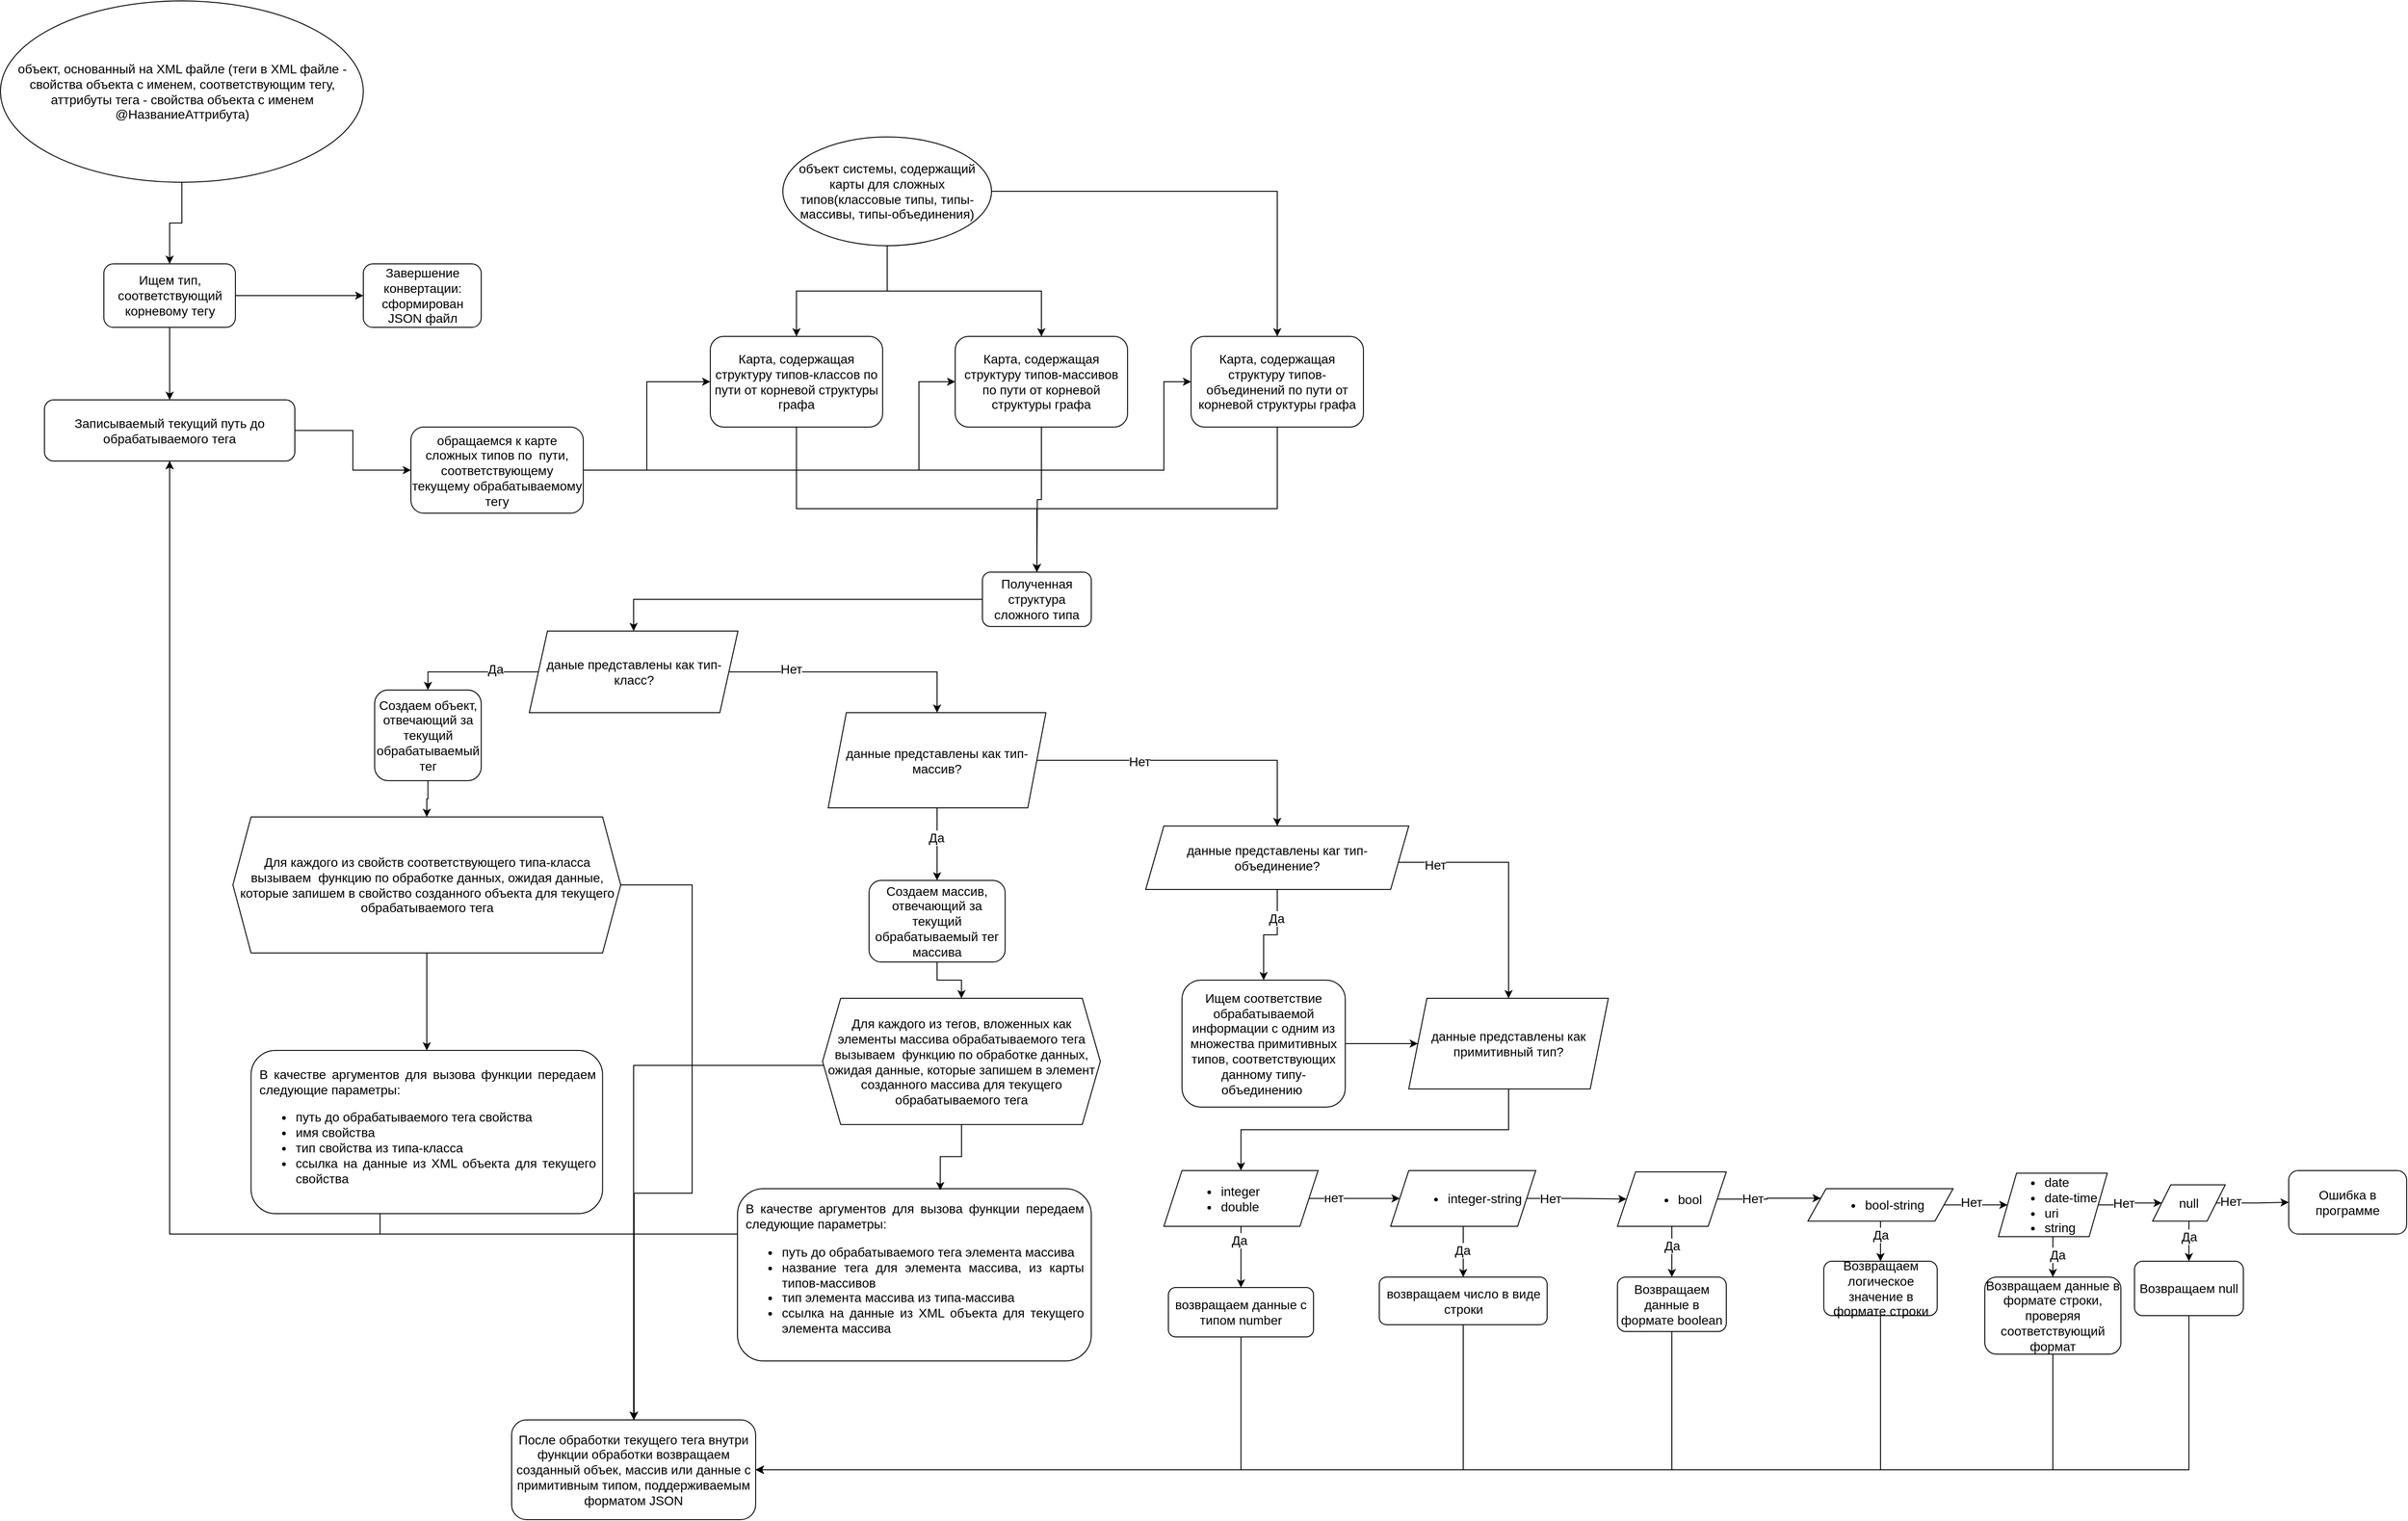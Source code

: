 <mxfile version="24.4.2" type="github">
  <diagram name="Page-1" id="0oq_T9dsVdNxnvwL1sm3">
    <mxGraphModel dx="2035" dy="2212" grid="1" gridSize="10" guides="1" tooltips="1" connect="1" arrows="1" fold="1" page="1" pageScale="1" pageWidth="827" pageHeight="1169" math="0" shadow="0">
      <root>
        <mxCell id="0" />
        <mxCell id="1" parent="0" />
        <mxCell id="sxGlXZZI_0Y1Iw-1zO-O-1" style="edgeStyle=orthogonalEdgeStyle;rounded=0;orthogonalLoop=1;jettySize=auto;html=1;entryX=0.5;entryY=0;entryDx=0;entryDy=0;fontSize=14;" edge="1" parent="1" source="sxGlXZZI_0Y1Iw-1zO-O-2" target="sxGlXZZI_0Y1Iw-1zO-O-9">
          <mxGeometry relative="1" as="geometry">
            <mxPoint x="1110" y="170" as="targetPoint" />
          </mxGeometry>
        </mxCell>
        <mxCell id="sxGlXZZI_0Y1Iw-1zO-O-2" value="объект, основанный на XML файле (теги в XML файле - свойства объекта с именем, соответствующим тегу, аттрибуты тега - свойства объекта с именем @НазваниеАттрибута)" style="ellipse;whiteSpace=wrap;html=1;fontSize=14;" vertex="1" parent="1">
          <mxGeometry x="87.5" y="-250" width="400" height="200" as="geometry" />
        </mxCell>
        <mxCell id="sxGlXZZI_0Y1Iw-1zO-O-3" style="edgeStyle=orthogonalEdgeStyle;rounded=0;orthogonalLoop=1;jettySize=auto;html=1;fontSize=14;" edge="1" parent="1" source="sxGlXZZI_0Y1Iw-1zO-O-6" target="sxGlXZZI_0Y1Iw-1zO-O-13">
          <mxGeometry relative="1" as="geometry" />
        </mxCell>
        <mxCell id="sxGlXZZI_0Y1Iw-1zO-O-4" style="edgeStyle=orthogonalEdgeStyle;rounded=0;orthogonalLoop=1;jettySize=auto;html=1;entryX=0.5;entryY=0;entryDx=0;entryDy=0;fontSize=14;" edge="1" parent="1" source="sxGlXZZI_0Y1Iw-1zO-O-6" target="sxGlXZZI_0Y1Iw-1zO-O-15">
          <mxGeometry relative="1" as="geometry" />
        </mxCell>
        <mxCell id="sxGlXZZI_0Y1Iw-1zO-O-5" style="edgeStyle=orthogonalEdgeStyle;rounded=0;orthogonalLoop=1;jettySize=auto;html=1;fontSize=14;" edge="1" parent="1" source="sxGlXZZI_0Y1Iw-1zO-O-6" target="sxGlXZZI_0Y1Iw-1zO-O-11">
          <mxGeometry relative="1" as="geometry" />
        </mxCell>
        <mxCell id="sxGlXZZI_0Y1Iw-1zO-O-6" value="объект системы, содержащий карты для сложных типов(классовые типы, типы-массивы, типы-объединения)" style="ellipse;whiteSpace=wrap;html=1;fontSize=14;" vertex="1" parent="1">
          <mxGeometry x="950" y="-100" width="230" height="120" as="geometry" />
        </mxCell>
        <mxCell id="sxGlXZZI_0Y1Iw-1zO-O-7" style="edgeStyle=orthogonalEdgeStyle;rounded=0;orthogonalLoop=1;jettySize=auto;html=1;entryX=0.5;entryY=0;entryDx=0;entryDy=0;fontSize=14;" edge="1" parent="1" source="sxGlXZZI_0Y1Iw-1zO-O-9" target="sxGlXZZI_0Y1Iw-1zO-O-38">
          <mxGeometry relative="1" as="geometry" />
        </mxCell>
        <mxCell id="sxGlXZZI_0Y1Iw-1zO-O-8" style="edgeStyle=orthogonalEdgeStyle;rounded=0;orthogonalLoop=1;jettySize=auto;html=1;entryX=0;entryY=0.5;entryDx=0;entryDy=0;fontSize=14;" edge="1" parent="1" source="sxGlXZZI_0Y1Iw-1zO-O-9" target="sxGlXZZI_0Y1Iw-1zO-O-62">
          <mxGeometry relative="1" as="geometry">
            <mxPoint x="490" y="80" as="targetPoint" />
          </mxGeometry>
        </mxCell>
        <mxCell id="sxGlXZZI_0Y1Iw-1zO-O-9" value="Ищем тип, соответствующий корневому тегу" style="rounded=1;whiteSpace=wrap;html=1;fontSize=14;" vertex="1" parent="1">
          <mxGeometry x="201.5" y="40" width="145" height="70" as="geometry" />
        </mxCell>
        <mxCell id="sxGlXZZI_0Y1Iw-1zO-O-10" style="edgeStyle=orthogonalEdgeStyle;rounded=0;orthogonalLoop=1;jettySize=auto;html=1;entryX=0.5;entryY=0;entryDx=0;entryDy=0;fontSize=14;" edge="1" parent="1" source="sxGlXZZI_0Y1Iw-1zO-O-11" target="sxGlXZZI_0Y1Iw-1zO-O-36">
          <mxGeometry relative="1" as="geometry">
            <mxPoint x="990" y="370" as="targetPoint" />
            <Array as="points">
              <mxPoint x="965" y="310" />
              <mxPoint x="1230" y="310" />
            </Array>
          </mxGeometry>
        </mxCell>
        <mxCell id="sxGlXZZI_0Y1Iw-1zO-O-11" value="Карта, содержащая структуру типов-классов по пути от корневой структуры графа" style="rounded=1;whiteSpace=wrap;html=1;fontSize=14;" vertex="1" parent="1">
          <mxGeometry x="870" y="120" width="190" height="100" as="geometry" />
        </mxCell>
        <mxCell id="sxGlXZZI_0Y1Iw-1zO-O-12" style="edgeStyle=orthogonalEdgeStyle;rounded=0;orthogonalLoop=1;jettySize=auto;html=1;fontSize=14;" edge="1" parent="1" source="sxGlXZZI_0Y1Iw-1zO-O-13">
          <mxGeometry relative="1" as="geometry">
            <mxPoint x="1230" y="380" as="targetPoint" />
          </mxGeometry>
        </mxCell>
        <mxCell id="sxGlXZZI_0Y1Iw-1zO-O-13" value="Карта, содержащая структуру типов-массивов по пути от корневой структуры графа" style="rounded=1;whiteSpace=wrap;html=1;fontSize=14;" vertex="1" parent="1">
          <mxGeometry x="1140" y="120" width="190" height="100" as="geometry" />
        </mxCell>
        <mxCell id="sxGlXZZI_0Y1Iw-1zO-O-14" style="edgeStyle=orthogonalEdgeStyle;rounded=0;orthogonalLoop=1;jettySize=auto;html=1;entryX=0.5;entryY=0;entryDx=0;entryDy=0;fontSize=14;" edge="1" parent="1" source="sxGlXZZI_0Y1Iw-1zO-O-15" target="sxGlXZZI_0Y1Iw-1zO-O-36">
          <mxGeometry relative="1" as="geometry">
            <Array as="points">
              <mxPoint x="1495" y="310" />
              <mxPoint x="1230" y="310" />
            </Array>
          </mxGeometry>
        </mxCell>
        <mxCell id="sxGlXZZI_0Y1Iw-1zO-O-15" value="Карта, содержащая структуру типов-объединений по пути от корневой структуры графа" style="rounded=1;whiteSpace=wrap;html=1;fontSize=14;" vertex="1" parent="1">
          <mxGeometry x="1400" y="120" width="190" height="100" as="geometry" />
        </mxCell>
        <mxCell id="sxGlXZZI_0Y1Iw-1zO-O-16" style="edgeStyle=orthogonalEdgeStyle;rounded=0;orthogonalLoop=1;jettySize=auto;html=1;entryX=0.5;entryY=0;entryDx=0;entryDy=0;fontSize=14;" edge="1" parent="1" source="sxGlXZZI_0Y1Iw-1zO-O-65" target="sxGlXZZI_0Y1Iw-1zO-O-40">
          <mxGeometry relative="1" as="geometry">
            <mxPoint x="420" y="640" as="targetPoint" />
          </mxGeometry>
        </mxCell>
        <mxCell id="sxGlXZZI_0Y1Iw-1zO-O-18" style="edgeStyle=orthogonalEdgeStyle;rounded=0;orthogonalLoop=1;jettySize=auto;html=1;entryX=0.5;entryY=0;entryDx=0;entryDy=0;fontSize=14;" edge="1" parent="1" source="sxGlXZZI_0Y1Iw-1zO-O-20" target="sxGlXZZI_0Y1Iw-1zO-O-25">
          <mxGeometry relative="1" as="geometry" />
        </mxCell>
        <mxCell id="sxGlXZZI_0Y1Iw-1zO-O-19" value="Нет" style="edgeLabel;html=1;align=center;verticalAlign=middle;resizable=0;points=[];fontSize=14;" vertex="1" connectable="0" parent="sxGlXZZI_0Y1Iw-1zO-O-18">
          <mxGeometry x="-0.503" y="3" relative="1" as="geometry">
            <mxPoint as="offset" />
          </mxGeometry>
        </mxCell>
        <mxCell id="sxGlXZZI_0Y1Iw-1zO-O-20" value="даные представлены как тип-класс?" style="shape=parallelogram;perimeter=parallelogramPerimeter;whiteSpace=wrap;html=1;fixedSize=1;fontSize=14;" vertex="1" parent="1">
          <mxGeometry x="670.5" y="445" width="230" height="90" as="geometry" />
        </mxCell>
        <mxCell id="sxGlXZZI_0Y1Iw-1zO-O-21" style="edgeStyle=orthogonalEdgeStyle;rounded=0;orthogonalLoop=1;jettySize=auto;html=1;entryX=0.5;entryY=0;entryDx=0;entryDy=0;fontSize=14;" edge="1" parent="1" source="sxGlXZZI_0Y1Iw-1zO-O-25" target="sxGlXZZI_0Y1Iw-1zO-O-34">
          <mxGeometry relative="1" as="geometry" />
        </mxCell>
        <mxCell id="sxGlXZZI_0Y1Iw-1zO-O-22" value="Нет" style="edgeLabel;html=1;align=center;verticalAlign=middle;resizable=0;points=[];fontSize=14;" vertex="1" connectable="0" parent="sxGlXZZI_0Y1Iw-1zO-O-21">
          <mxGeometry x="-0.333" y="-1" relative="1" as="geometry">
            <mxPoint as="offset" />
          </mxGeometry>
        </mxCell>
        <mxCell id="sxGlXZZI_0Y1Iw-1zO-O-23" style="edgeStyle=orthogonalEdgeStyle;rounded=0;orthogonalLoop=1;jettySize=auto;html=1;entryX=0.5;entryY=0;entryDx=0;entryDy=0;fontSize=14;" edge="1" parent="1" source="sxGlXZZI_0Y1Iw-1zO-O-66" target="sxGlXZZI_0Y1Iw-1zO-O-43">
          <mxGeometry relative="1" as="geometry" />
        </mxCell>
        <mxCell id="sxGlXZZI_0Y1Iw-1zO-O-25" value="данные представлены как тип-массив?" style="shape=parallelogram;perimeter=parallelogramPerimeter;whiteSpace=wrap;html=1;fixedSize=1;fontSize=14;" vertex="1" parent="1">
          <mxGeometry x="1000" y="535" width="240" height="105" as="geometry" />
        </mxCell>
        <mxCell id="sxGlXZZI_0Y1Iw-1zO-O-26" style="edgeStyle=orthogonalEdgeStyle;rounded=0;orthogonalLoop=1;jettySize=auto;html=1;entryX=0;entryY=0.5;entryDx=0;entryDy=0;fontSize=14;" edge="1" parent="1" source="sxGlXZZI_0Y1Iw-1zO-O-29" target="sxGlXZZI_0Y1Iw-1zO-O-11">
          <mxGeometry relative="1" as="geometry">
            <Array as="points">
              <mxPoint x="800" y="268" />
              <mxPoint x="800" y="170" />
            </Array>
          </mxGeometry>
        </mxCell>
        <mxCell id="sxGlXZZI_0Y1Iw-1zO-O-27" style="edgeStyle=orthogonalEdgeStyle;rounded=0;orthogonalLoop=1;jettySize=auto;html=1;exitX=1;exitY=0.5;exitDx=0;exitDy=0;entryX=0;entryY=0.5;entryDx=0;entryDy=0;fontSize=14;" edge="1" parent="1" source="sxGlXZZI_0Y1Iw-1zO-O-29" target="sxGlXZZI_0Y1Iw-1zO-O-13">
          <mxGeometry relative="1" as="geometry">
            <Array as="points">
              <mxPoint x="1100" y="268" />
              <mxPoint x="1100" y="170" />
            </Array>
          </mxGeometry>
        </mxCell>
        <mxCell id="sxGlXZZI_0Y1Iw-1zO-O-28" style="edgeStyle=orthogonalEdgeStyle;rounded=0;orthogonalLoop=1;jettySize=auto;html=1;entryX=0;entryY=0.5;entryDx=0;entryDy=0;fontSize=14;" edge="1" parent="1" source="sxGlXZZI_0Y1Iw-1zO-O-29" target="sxGlXZZI_0Y1Iw-1zO-O-15">
          <mxGeometry relative="1" as="geometry">
            <Array as="points">
              <mxPoint x="1370" y="268" />
              <mxPoint x="1370" y="170" />
            </Array>
          </mxGeometry>
        </mxCell>
        <mxCell id="sxGlXZZI_0Y1Iw-1zO-O-29" value="обращаемся к карте сложных типов по&amp;nbsp; пути, соответствующему текущeму обрабатываемому тегу" style="rounded=1;whiteSpace=wrap;html=1;fontSize=14;" vertex="1" parent="1">
          <mxGeometry x="540" y="220" width="190" height="95" as="geometry" />
        </mxCell>
        <mxCell id="sxGlXZZI_0Y1Iw-1zO-O-30" style="edgeStyle=orthogonalEdgeStyle;rounded=0;orthogonalLoop=1;jettySize=auto;html=1;fontSize=14;" edge="1" parent="1" source="sxGlXZZI_0Y1Iw-1zO-O-34" target="sxGlXZZI_0Y1Iw-1zO-O-48">
          <mxGeometry relative="1" as="geometry" />
        </mxCell>
        <mxCell id="sxGlXZZI_0Y1Iw-1zO-O-31" value="Да" style="edgeLabel;html=1;align=center;verticalAlign=middle;resizable=0;points=[];fontSize=14;" vertex="1" connectable="0" parent="sxGlXZZI_0Y1Iw-1zO-O-30">
          <mxGeometry x="-0.445" y="-1" relative="1" as="geometry">
            <mxPoint as="offset" />
          </mxGeometry>
        </mxCell>
        <mxCell id="sxGlXZZI_0Y1Iw-1zO-O-32" style="edgeStyle=orthogonalEdgeStyle;rounded=0;orthogonalLoop=1;jettySize=auto;html=1;entryX=0.5;entryY=0;entryDx=0;entryDy=0;fontSize=14;" edge="1" parent="1" source="sxGlXZZI_0Y1Iw-1zO-O-34" target="sxGlXZZI_0Y1Iw-1zO-O-52">
          <mxGeometry relative="1" as="geometry">
            <mxPoint x="1750" y="710" as="targetPoint" />
            <Array as="points">
              <mxPoint x="1750" y="700" />
            </Array>
          </mxGeometry>
        </mxCell>
        <mxCell id="sxGlXZZI_0Y1Iw-1zO-O-33" value="Нет" style="edgeLabel;html=1;align=center;verticalAlign=middle;resizable=0;points=[];fontSize=14;" vertex="1" connectable="0" parent="sxGlXZZI_0Y1Iw-1zO-O-32">
          <mxGeometry x="-0.703" y="-3" relative="1" as="geometry">
            <mxPoint as="offset" />
          </mxGeometry>
        </mxCell>
        <mxCell id="sxGlXZZI_0Y1Iw-1zO-O-34" value="данные представлены каr тип-объединение?" style="shape=parallelogram;perimeter=parallelogramPerimeter;whiteSpace=wrap;html=1;fixedSize=1;fontSize=14;" vertex="1" parent="1">
          <mxGeometry x="1350" y="660" width="290" height="70" as="geometry" />
        </mxCell>
        <mxCell id="sxGlXZZI_0Y1Iw-1zO-O-35" style="edgeStyle=orthogonalEdgeStyle;rounded=0;orthogonalLoop=1;jettySize=auto;html=1;fontSize=14;" edge="1" parent="1" source="sxGlXZZI_0Y1Iw-1zO-O-36" target="sxGlXZZI_0Y1Iw-1zO-O-20">
          <mxGeometry relative="1" as="geometry" />
        </mxCell>
        <mxCell id="sxGlXZZI_0Y1Iw-1zO-O-36" value="Полученная структура сложного типа" style="rounded=1;whiteSpace=wrap;html=1;fontSize=14;" vertex="1" parent="1">
          <mxGeometry x="1170" y="380" width="120" height="60" as="geometry" />
        </mxCell>
        <mxCell id="sxGlXZZI_0Y1Iw-1zO-O-37" style="edgeStyle=orthogonalEdgeStyle;rounded=0;orthogonalLoop=1;jettySize=auto;html=1;entryX=0;entryY=0.5;entryDx=0;entryDy=0;fontSize=14;" edge="1" parent="1" source="sxGlXZZI_0Y1Iw-1zO-O-38" target="sxGlXZZI_0Y1Iw-1zO-O-29">
          <mxGeometry relative="1" as="geometry" />
        </mxCell>
        <mxCell id="sxGlXZZI_0Y1Iw-1zO-O-38" value="Записываемый текущий путь до обрабатываемого тега" style="rounded=1;whiteSpace=wrap;html=1;fontSize=14;" vertex="1" parent="1">
          <mxGeometry x="136" y="190" width="276" height="67.5" as="geometry" />
        </mxCell>
        <mxCell id="sxGlXZZI_0Y1Iw-1zO-O-39" style="edgeStyle=orthogonalEdgeStyle;rounded=0;orthogonalLoop=1;jettySize=auto;html=1;fontSize=14;" edge="1" parent="1" source="sxGlXZZI_0Y1Iw-1zO-O-40" target="sxGlXZZI_0Y1Iw-1zO-O-42">
          <mxGeometry relative="1" as="geometry">
            <mxPoint x="447.5" y="880" as="targetPoint" />
          </mxGeometry>
        </mxCell>
        <mxCell id="sxGlXZZI_0Y1Iw-1zO-O-69" style="edgeStyle=orthogonalEdgeStyle;rounded=0;orthogonalLoop=1;jettySize=auto;html=1;fontSize=14;" edge="1" parent="1" source="sxGlXZZI_0Y1Iw-1zO-O-40" target="sxGlXZZI_0Y1Iw-1zO-O-70">
          <mxGeometry relative="1" as="geometry">
            <mxPoint x="850" y="725" as="targetPoint" />
            <Array as="points">
              <mxPoint x="850" y="725" />
              <mxPoint x="850" y="1065" />
              <mxPoint x="786" y="1065" />
            </Array>
          </mxGeometry>
        </mxCell>
        <mxCell id="sxGlXZZI_0Y1Iw-1zO-O-40" value="Для каждого из свойств соответствующего типа-класса вызываем&amp;nbsp; функцию по обработке данных, ожидая данные, которые запишем в свойство созданного объекта для текущего обрабатываемого тега" style="shape=hexagon;perimeter=hexagonPerimeter2;whiteSpace=wrap;html=1;fixedSize=1;fontSize=14;" vertex="1" parent="1">
          <mxGeometry x="343.75" y="650" width="427.5" height="150" as="geometry" />
        </mxCell>
        <mxCell id="sxGlXZZI_0Y1Iw-1zO-O-41" style="edgeStyle=orthogonalEdgeStyle;rounded=0;orthogonalLoop=1;jettySize=auto;html=1;entryX=0.5;entryY=1;entryDx=0;entryDy=0;fontSize=14;" edge="1" parent="1" source="sxGlXZZI_0Y1Iw-1zO-O-42" target="sxGlXZZI_0Y1Iw-1zO-O-38">
          <mxGeometry relative="1" as="geometry">
            <Array as="points">
              <mxPoint x="506" y="1110" />
              <mxPoint x="274" y="1110" />
            </Array>
          </mxGeometry>
        </mxCell>
        <mxCell id="sxGlXZZI_0Y1Iw-1zO-O-42" value="&lt;div style=&quot;text-align: justify; font-size: 14px;&quot;&gt;&lt;span style=&quot;background-color: initial; font-size: 14px;&quot;&gt;В качестве аргументов для вызова функции передаем следующие параметры:&lt;/span&gt;&lt;/div&gt;&lt;div style=&quot;font-size: 14px;&quot;&gt;&lt;ul style=&quot;font-size: 14px;&quot;&gt;&lt;li style=&quot;text-align: justify; font-size: 14px;&quot;&gt;путь до обрабатываемого тега свойства&lt;/li&gt;&lt;li style=&quot;text-align: justify; font-size: 14px;&quot;&gt;&lt;span style=&quot;background-color: initial; font-size: 14px;&quot;&gt;имя свойства&lt;/span&gt;&lt;br style=&quot;font-size: 14px;&quot;&gt;&lt;/li&gt;&lt;li style=&quot;text-align: justify; font-size: 14px;&quot;&gt;тип свойства из типа-класса&lt;/li&gt;&lt;li style=&quot;text-align: justify; font-size: 14px;&quot;&gt;ссылка на данные из XML объекта для текущего свойства&lt;/li&gt;&lt;/ul&gt;&lt;/div&gt;" style="rounded=1;whiteSpace=wrap;html=1;spacingLeft=8;spacingRight=7;fontSize=14;" vertex="1" parent="1">
          <mxGeometry x="363.75" y="907.5" width="387.5" height="180" as="geometry" />
        </mxCell>
        <mxCell id="sxGlXZZI_0Y1Iw-1zO-O-71" style="edgeStyle=orthogonalEdgeStyle;rounded=0;orthogonalLoop=1;jettySize=auto;html=1;entryX=0.5;entryY=0;entryDx=0;entryDy=0;fontSize=14;" edge="1" parent="1" source="sxGlXZZI_0Y1Iw-1zO-O-43" target="sxGlXZZI_0Y1Iw-1zO-O-70">
          <mxGeometry relative="1" as="geometry">
            <Array as="points">
              <mxPoint x="786" y="924" />
            </Array>
          </mxGeometry>
        </mxCell>
        <mxCell id="sxGlXZZI_0Y1Iw-1zO-O-43" value="Для каждого из тегов, вложенных как элементы массива обрабатываемого тега вызываем&amp;nbsp; функцию по обработке данных, ожидая данные, которые запишем в элемент созданного массива для текущего обрабатываемого тега" style="shape=hexagon;perimeter=hexagonPerimeter2;whiteSpace=wrap;html=1;fixedSize=1;fontSize=14;" vertex="1" parent="1">
          <mxGeometry x="993.75" y="850" width="306.25" height="139.25" as="geometry" />
        </mxCell>
        <mxCell id="sxGlXZZI_0Y1Iw-1zO-O-44" style="edgeStyle=orthogonalEdgeStyle;rounded=0;orthogonalLoop=1;jettySize=auto;html=1;entryX=0.5;entryY=1;entryDx=0;entryDy=0;fontSize=14;" edge="1" parent="1" source="sxGlXZZI_0Y1Iw-1zO-O-45" target="sxGlXZZI_0Y1Iw-1zO-O-38">
          <mxGeometry relative="1" as="geometry">
            <Array as="points">
              <mxPoint x="1084" y="1110" />
              <mxPoint x="274" y="1110" />
            </Array>
          </mxGeometry>
        </mxCell>
        <mxCell id="sxGlXZZI_0Y1Iw-1zO-O-45" value="&lt;div style=&quot;text-align: justify; font-size: 14px;&quot;&gt;&lt;span style=&quot;background-color: initial; font-size: 14px;&quot;&gt;В качестве аргументов для вызова функции передаем следующие параметры:&lt;/span&gt;&lt;/div&gt;&lt;div style=&quot;font-size: 14px;&quot;&gt;&lt;ul style=&quot;font-size: 14px;&quot;&gt;&lt;li style=&quot;text-align: justify; font-size: 14px;&quot;&gt;путь до обрабатываемого тега элемента массива&lt;/li&gt;&lt;li style=&quot;text-align: justify; font-size: 14px;&quot;&gt;название тега для элемента массива, из карты типов-массивов&lt;/li&gt;&lt;li style=&quot;text-align: justify; font-size: 14px;&quot;&gt;тип элемента массива из типа-массива&lt;/li&gt;&lt;li style=&quot;text-align: justify; font-size: 14px;&quot;&gt;ссылка на данные из XML объекта для текущего элемента массива&lt;/li&gt;&lt;/ul&gt;&lt;/div&gt;" style="rounded=1;whiteSpace=wrap;html=1;spacingLeft=8;spacingRight=7;fontSize=14;" vertex="1" parent="1">
          <mxGeometry x="900" y="1060" width="390" height="190" as="geometry" />
        </mxCell>
        <mxCell id="sxGlXZZI_0Y1Iw-1zO-O-46" style="edgeStyle=orthogonalEdgeStyle;rounded=0;orthogonalLoop=1;jettySize=auto;html=1;entryX=0.573;entryY=0.009;entryDx=0;entryDy=0;entryPerimeter=0;fontSize=14;" edge="1" parent="1" source="sxGlXZZI_0Y1Iw-1zO-O-43" target="sxGlXZZI_0Y1Iw-1zO-O-45">
          <mxGeometry relative="1" as="geometry" />
        </mxCell>
        <mxCell id="sxGlXZZI_0Y1Iw-1zO-O-145" style="edgeStyle=orthogonalEdgeStyle;rounded=0;orthogonalLoop=1;jettySize=auto;html=1;entryX=0;entryY=0.5;entryDx=0;entryDy=0;fontSize=14;" edge="1" parent="1" source="sxGlXZZI_0Y1Iw-1zO-O-48" target="sxGlXZZI_0Y1Iw-1zO-O-52">
          <mxGeometry relative="1" as="geometry" />
        </mxCell>
        <mxCell id="sxGlXZZI_0Y1Iw-1zO-O-48" value="Ищем соответствие обрабатываемой информации с одним из множества примитивных типов, соответствующих данному типу-объединению&amp;nbsp;" style="rounded=1;whiteSpace=wrap;html=1;fontSize=14;" vertex="1" parent="1">
          <mxGeometry x="1390" y="830" width="180" height="140" as="geometry" />
        </mxCell>
        <mxCell id="sxGlXZZI_0Y1Iw-1zO-O-49" style="edgeStyle=orthogonalEdgeStyle;rounded=0;orthogonalLoop=1;jettySize=auto;html=1;entryX=0.5;entryY=0;entryDx=0;entryDy=0;fontSize=14;exitX=0.5;exitY=1;exitDx=0;exitDy=0;" edge="1" parent="1" source="sxGlXZZI_0Y1Iw-1zO-O-52" target="sxGlXZZI_0Y1Iw-1zO-O-54">
          <mxGeometry relative="1" as="geometry">
            <mxPoint x="1830" y="920" as="targetPoint" />
          </mxGeometry>
        </mxCell>
        <mxCell id="sxGlXZZI_0Y1Iw-1zO-O-52" value="данные представлены как примитивный тип?" style="shape=parallelogram;perimeter=parallelogramPerimeter;whiteSpace=wrap;html=1;fixedSize=1;fontSize=14;" vertex="1" parent="1">
          <mxGeometry x="1640" y="850" width="220" height="100" as="geometry" />
        </mxCell>
        <mxCell id="sxGlXZZI_0Y1Iw-1zO-O-53" style="edgeStyle=orthogonalEdgeStyle;rounded=0;orthogonalLoop=1;jettySize=auto;html=1;entryX=0.5;entryY=0;entryDx=0;entryDy=0;fontSize=14;" edge="1" parent="1" source="sxGlXZZI_0Y1Iw-1zO-O-54" target="sxGlXZZI_0Y1Iw-1zO-O-55">
          <mxGeometry relative="1" as="geometry" />
        </mxCell>
        <mxCell id="sxGlXZZI_0Y1Iw-1zO-O-75" value="Да" style="edgeLabel;html=1;align=center;verticalAlign=middle;resizable=0;points=[];fontSize=14;" vertex="1" connectable="0" parent="sxGlXZZI_0Y1Iw-1zO-O-53">
          <mxGeometry x="-0.545" y="-2" relative="1" as="geometry">
            <mxPoint as="offset" />
          </mxGeometry>
        </mxCell>
        <mxCell id="sxGlXZZI_0Y1Iw-1zO-O-73" style="edgeStyle=orthogonalEdgeStyle;rounded=0;orthogonalLoop=1;jettySize=auto;html=1;entryX=0;entryY=0.5;entryDx=0;entryDy=0;fontSize=14;" edge="1" parent="1" source="sxGlXZZI_0Y1Iw-1zO-O-54" target="sxGlXZZI_0Y1Iw-1zO-O-72">
          <mxGeometry relative="1" as="geometry" />
        </mxCell>
        <mxCell id="sxGlXZZI_0Y1Iw-1zO-O-74" value="нет" style="edgeLabel;html=1;align=center;verticalAlign=middle;resizable=0;points=[];fontSize=14;" vertex="1" connectable="0" parent="sxGlXZZI_0Y1Iw-1zO-O-73">
          <mxGeometry x="-0.469" y="1" relative="1" as="geometry">
            <mxPoint as="offset" />
          </mxGeometry>
        </mxCell>
        <mxCell id="sxGlXZZI_0Y1Iw-1zO-O-54" value="&lt;ul style=&quot;font-size: 14px;&quot;&gt;&lt;li style=&quot;font-size: 14px;&quot;&gt;integer&lt;/li&gt;&lt;li style=&quot;font-size: 14px;&quot;&gt;double&lt;/li&gt;&lt;/ul&gt;" style="shape=parallelogram;perimeter=parallelogramPerimeter;whiteSpace=wrap;html=1;fixedSize=1;align=left;spacingLeft=21;fontSize=14;" vertex="1" parent="1">
          <mxGeometry x="1370" y="1040" width="170" height="61.5" as="geometry" />
        </mxCell>
        <mxCell id="sxGlXZZI_0Y1Iw-1zO-O-146" style="edgeStyle=orthogonalEdgeStyle;rounded=0;orthogonalLoop=1;jettySize=auto;html=1;entryX=1;entryY=0.5;entryDx=0;entryDy=0;fontSize=14;" edge="1" parent="1" source="sxGlXZZI_0Y1Iw-1zO-O-55" target="sxGlXZZI_0Y1Iw-1zO-O-70">
          <mxGeometry relative="1" as="geometry">
            <Array as="points">
              <mxPoint x="1455" y="1370" />
            </Array>
          </mxGeometry>
        </mxCell>
        <mxCell id="sxGlXZZI_0Y1Iw-1zO-O-55" value="возвращаем данные с типом number" style="rounded=1;whiteSpace=wrap;html=1;fontSize=14;" vertex="1" parent="1">
          <mxGeometry x="1375" y="1169" width="160" height="54.5" as="geometry" />
        </mxCell>
        <mxCell id="sxGlXZZI_0Y1Iw-1zO-O-87" style="edgeStyle=orthogonalEdgeStyle;rounded=0;orthogonalLoop=1;jettySize=auto;html=1;entryX=0.5;entryY=0;entryDx=0;entryDy=0;fontSize=14;" edge="1" parent="1" source="sxGlXZZI_0Y1Iw-1zO-O-57" target="sxGlXZZI_0Y1Iw-1zO-O-86">
          <mxGeometry relative="1" as="geometry" />
        </mxCell>
        <mxCell id="sxGlXZZI_0Y1Iw-1zO-O-93" value="Да" style="edgeLabel;html=1;align=center;verticalAlign=middle;resizable=0;points=[];fontSize=14;" vertex="1" connectable="0" parent="sxGlXZZI_0Y1Iw-1zO-O-87">
          <mxGeometry x="-0.345" relative="1" as="geometry">
            <mxPoint as="offset" />
          </mxGeometry>
        </mxCell>
        <mxCell id="sxGlXZZI_0Y1Iw-1zO-O-88" style="edgeStyle=orthogonalEdgeStyle;rounded=0;orthogonalLoop=1;jettySize=auto;html=1;entryX=0;entryY=0.5;entryDx=0;entryDy=0;fontSize=14;" edge="1" parent="1" source="sxGlXZZI_0Y1Iw-1zO-O-57" target="sxGlXZZI_0Y1Iw-1zO-O-89">
          <mxGeometry relative="1" as="geometry">
            <mxPoint x="2680" y="1160" as="targetPoint" />
          </mxGeometry>
        </mxCell>
        <mxCell id="sxGlXZZI_0Y1Iw-1zO-O-92" value="Нет" style="edgeLabel;html=1;align=center;verticalAlign=middle;resizable=0;points=[];fontSize=14;" vertex="1" connectable="0" parent="sxGlXZZI_0Y1Iw-1zO-O-88">
          <mxGeometry x="-0.176" y="3" relative="1" as="geometry">
            <mxPoint x="1" as="offset" />
          </mxGeometry>
        </mxCell>
        <mxCell id="sxGlXZZI_0Y1Iw-1zO-O-57" value="&lt;ul style=&quot;font-size: 14px;&quot;&gt;&lt;li style=&quot;font-size: 14px;&quot;&gt;bool-string&lt;/li&gt;&lt;/ul&gt;" style="shape=parallelogram;perimeter=parallelogramPerimeter;whiteSpace=wrap;html=1;fixedSize=1;align=left;spacingLeft=21;fontSize=14;" vertex="1" parent="1">
          <mxGeometry x="2080" y="1060" width="160" height="35.75" as="geometry" />
        </mxCell>
        <mxCell id="sxGlXZZI_0Y1Iw-1zO-O-62" value="Завершение конвертации: сформирован JSON файл" style="rounded=1;whiteSpace=wrap;html=1;fontSize=14;" vertex="1" parent="1">
          <mxGeometry x="487.5" y="40" width="130" height="70" as="geometry" />
        </mxCell>
        <mxCell id="sxGlXZZI_0Y1Iw-1zO-O-63" value="" style="edgeStyle=orthogonalEdgeStyle;rounded=0;orthogonalLoop=1;jettySize=auto;html=1;entryX=0.5;entryY=0;entryDx=0;entryDy=0;fontSize=14;" edge="1" parent="1" source="sxGlXZZI_0Y1Iw-1zO-O-20" target="sxGlXZZI_0Y1Iw-1zO-O-65">
          <mxGeometry relative="1" as="geometry">
            <mxPoint x="505" y="650" as="targetPoint" />
            <mxPoint x="690" y="515" as="sourcePoint" />
          </mxGeometry>
        </mxCell>
        <mxCell id="sxGlXZZI_0Y1Iw-1zO-O-64" value="Да" style="edgeLabel;html=1;align=center;verticalAlign=middle;resizable=0;points=[];fontSize=14;" vertex="1" connectable="0" parent="sxGlXZZI_0Y1Iw-1zO-O-63">
          <mxGeometry x="-0.319" y="-3" relative="1" as="geometry">
            <mxPoint as="offset" />
          </mxGeometry>
        </mxCell>
        <mxCell id="sxGlXZZI_0Y1Iw-1zO-O-65" value="Создаем объект, отвечающий за текущий обрабатываемый тег" style="rounded=1;whiteSpace=wrap;html=1;fontSize=14;" vertex="1" parent="1">
          <mxGeometry x="500" y="510" width="117.5" height="100" as="geometry" />
        </mxCell>
        <mxCell id="sxGlXZZI_0Y1Iw-1zO-O-67" value="" style="edgeStyle=orthogonalEdgeStyle;rounded=0;orthogonalLoop=1;jettySize=auto;html=1;entryX=0.5;entryY=0;entryDx=0;entryDy=0;fontSize=14;" edge="1" parent="1" source="sxGlXZZI_0Y1Iw-1zO-O-25" target="sxGlXZZI_0Y1Iw-1zO-O-66">
          <mxGeometry relative="1" as="geometry">
            <mxPoint x="1120" y="640" as="sourcePoint" />
            <mxPoint x="1133" y="760" as="targetPoint" />
          </mxGeometry>
        </mxCell>
        <mxCell id="sxGlXZZI_0Y1Iw-1zO-O-68" value="Да" style="edgeLabel;html=1;align=center;verticalAlign=middle;resizable=0;points=[];fontSize=14;" vertex="1" connectable="0" parent="sxGlXZZI_0Y1Iw-1zO-O-67">
          <mxGeometry x="-0.169" y="-1" relative="1" as="geometry">
            <mxPoint as="offset" />
          </mxGeometry>
        </mxCell>
        <mxCell id="sxGlXZZI_0Y1Iw-1zO-O-66" value="Создаем массив, отвечающий за текущий обрабатываемый тег массива" style="rounded=1;whiteSpace=wrap;html=1;fontSize=14;" vertex="1" parent="1">
          <mxGeometry x="1045" y="720" width="150" height="90" as="geometry" />
        </mxCell>
        <mxCell id="sxGlXZZI_0Y1Iw-1zO-O-70" value="После обработки текущего тега внутри функции обработки возвращаем созданный объек, массив или данные с примитивным типом, поддерживаемым форматом JSON" style="rounded=1;whiteSpace=wrap;html=1;fontSize=14;" vertex="1" parent="1">
          <mxGeometry x="651" y="1315" width="269" height="110" as="geometry" />
        </mxCell>
        <mxCell id="sxGlXZZI_0Y1Iw-1zO-O-77" style="edgeStyle=orthogonalEdgeStyle;rounded=0;orthogonalLoop=1;jettySize=auto;html=1;entryX=0.5;entryY=0;entryDx=0;entryDy=0;fontSize=14;" edge="1" parent="1" source="sxGlXZZI_0Y1Iw-1zO-O-72" target="sxGlXZZI_0Y1Iw-1zO-O-76">
          <mxGeometry relative="1" as="geometry" />
        </mxCell>
        <mxCell id="sxGlXZZI_0Y1Iw-1zO-O-81" value="Да" style="edgeLabel;html=1;align=center;verticalAlign=middle;resizable=0;points=[];fontSize=14;" vertex="1" connectable="0" parent="sxGlXZZI_0Y1Iw-1zO-O-77">
          <mxGeometry x="-0.052" y="-1" relative="1" as="geometry">
            <mxPoint as="offset" />
          </mxGeometry>
        </mxCell>
        <mxCell id="sxGlXZZI_0Y1Iw-1zO-O-78" style="edgeStyle=orthogonalEdgeStyle;rounded=0;orthogonalLoop=1;jettySize=auto;html=1;entryX=0;entryY=0.5;entryDx=0;entryDy=0;fontSize=14;" edge="1" parent="1" source="sxGlXZZI_0Y1Iw-1zO-O-72" target="sxGlXZZI_0Y1Iw-1zO-O-79">
          <mxGeometry relative="1" as="geometry">
            <mxPoint x="2270" y="1010" as="targetPoint" />
          </mxGeometry>
        </mxCell>
        <mxCell id="sxGlXZZI_0Y1Iw-1zO-O-82" value="Нет" style="edgeLabel;html=1;align=center;verticalAlign=middle;resizable=0;points=[];fontSize=14;" vertex="1" connectable="0" parent="sxGlXZZI_0Y1Iw-1zO-O-78">
          <mxGeometry x="-0.526" relative="1" as="geometry">
            <mxPoint as="offset" />
          </mxGeometry>
        </mxCell>
        <mxCell id="sxGlXZZI_0Y1Iw-1zO-O-72" value="&lt;ul style=&quot;font-size: 14px;&quot;&gt;&lt;li style=&quot;font-size: 14px;&quot;&gt;integer-string&lt;br style=&quot;font-size: 14px;&quot;&gt;&lt;/li&gt;&lt;/ul&gt;" style="shape=parallelogram;perimeter=parallelogramPerimeter;whiteSpace=wrap;html=1;fixedSize=1;align=left;spacingLeft=21;fontSize=14;" vertex="1" parent="1">
          <mxGeometry x="1620" y="1040" width="160" height="61.5" as="geometry" />
        </mxCell>
        <mxCell id="sxGlXZZI_0Y1Iw-1zO-O-147" style="edgeStyle=orthogonalEdgeStyle;rounded=0;orthogonalLoop=1;jettySize=auto;html=1;entryX=1;entryY=0.5;entryDx=0;entryDy=0;fontSize=14;" edge="1" parent="1" source="sxGlXZZI_0Y1Iw-1zO-O-76" target="sxGlXZZI_0Y1Iw-1zO-O-70">
          <mxGeometry relative="1" as="geometry">
            <Array as="points">
              <mxPoint x="1700" y="1370" />
            </Array>
          </mxGeometry>
        </mxCell>
        <mxCell id="sxGlXZZI_0Y1Iw-1zO-O-76" value="возвращаем число в виде строки" style="rounded=1;whiteSpace=wrap;html=1;fontSize=14;" vertex="1" parent="1">
          <mxGeometry x="1607.5" y="1157.5" width="185" height="52.5" as="geometry" />
        </mxCell>
        <mxCell id="sxGlXZZI_0Y1Iw-1zO-O-80" style="edgeStyle=orthogonalEdgeStyle;rounded=0;orthogonalLoop=1;jettySize=auto;html=1;entryX=0;entryY=0.25;entryDx=0;entryDy=0;fontSize=14;" edge="1" parent="1" source="sxGlXZZI_0Y1Iw-1zO-O-79" target="sxGlXZZI_0Y1Iw-1zO-O-57">
          <mxGeometry relative="1" as="geometry" />
        </mxCell>
        <mxCell id="sxGlXZZI_0Y1Iw-1zO-O-83" value="Нет" style="edgeLabel;html=1;align=center;verticalAlign=middle;resizable=0;points=[];fontSize=14;" vertex="1" connectable="0" parent="sxGlXZZI_0Y1Iw-1zO-O-80">
          <mxGeometry x="-0.323" y="1" relative="1" as="geometry">
            <mxPoint as="offset" />
          </mxGeometry>
        </mxCell>
        <mxCell id="sxGlXZZI_0Y1Iw-1zO-O-85" style="edgeStyle=orthogonalEdgeStyle;rounded=0;orthogonalLoop=1;jettySize=auto;html=1;fontSize=14;" edge="1" parent="1" source="sxGlXZZI_0Y1Iw-1zO-O-79" target="sxGlXZZI_0Y1Iw-1zO-O-84">
          <mxGeometry relative="1" as="geometry" />
        </mxCell>
        <mxCell id="sxGlXZZI_0Y1Iw-1zO-O-144" value="Да" style="edgeLabel;html=1;align=center;verticalAlign=middle;resizable=0;points=[];fontSize=14;" vertex="1" connectable="0" parent="sxGlXZZI_0Y1Iw-1zO-O-85">
          <mxGeometry x="-0.225" relative="1" as="geometry">
            <mxPoint as="offset" />
          </mxGeometry>
        </mxCell>
        <mxCell id="sxGlXZZI_0Y1Iw-1zO-O-79" value="&lt;ul style=&quot;font-size: 14px; text-align: left;&quot;&gt;&lt;li style=&quot;font-size: 14px;&quot;&gt;bool&lt;/li&gt;&lt;/ul&gt;" style="shape=parallelogram;perimeter=parallelogramPerimeter;whiteSpace=wrap;html=1;fixedSize=1;fontSize=14;" vertex="1" parent="1">
          <mxGeometry x="1870" y="1041.5" width="120" height="60" as="geometry" />
        </mxCell>
        <mxCell id="sxGlXZZI_0Y1Iw-1zO-O-148" style="edgeStyle=orthogonalEdgeStyle;rounded=0;orthogonalLoop=1;jettySize=auto;html=1;entryX=1;entryY=0.5;entryDx=0;entryDy=0;fontSize=14;" edge="1" parent="1" source="sxGlXZZI_0Y1Iw-1zO-O-84" target="sxGlXZZI_0Y1Iw-1zO-O-70">
          <mxGeometry relative="1" as="geometry">
            <Array as="points">
              <mxPoint x="1930" y="1370" />
            </Array>
          </mxGeometry>
        </mxCell>
        <mxCell id="sxGlXZZI_0Y1Iw-1zO-O-84" value="Возвращаем данные в формате boolean" style="rounded=1;whiteSpace=wrap;html=1;fontSize=14;" vertex="1" parent="1">
          <mxGeometry x="1870" y="1157.5" width="120" height="60" as="geometry" />
        </mxCell>
        <mxCell id="sxGlXZZI_0Y1Iw-1zO-O-150" style="edgeStyle=orthogonalEdgeStyle;rounded=0;orthogonalLoop=1;jettySize=auto;html=1;fontSize=14;" edge="1" parent="1" source="sxGlXZZI_0Y1Iw-1zO-O-86">
          <mxGeometry relative="1" as="geometry">
            <mxPoint x="920" y="1370" as="targetPoint" />
            <Array as="points">
              <mxPoint x="2160" y="1370" />
            </Array>
          </mxGeometry>
        </mxCell>
        <mxCell id="sxGlXZZI_0Y1Iw-1zO-O-86" value="Возвращаем логическое значение в формате строки" style="rounded=1;whiteSpace=wrap;html=1;fontSize=14;" vertex="1" parent="1">
          <mxGeometry x="2097.5" y="1140" width="125" height="60" as="geometry" />
        </mxCell>
        <mxCell id="sxGlXZZI_0Y1Iw-1zO-O-90" style="edgeStyle=orthogonalEdgeStyle;rounded=0;orthogonalLoop=1;jettySize=auto;html=1;fontSize=14;" edge="1" parent="1" source="sxGlXZZI_0Y1Iw-1zO-O-89" target="sxGlXZZI_0Y1Iw-1zO-O-91">
          <mxGeometry relative="1" as="geometry">
            <mxPoint x="2670" y="1250" as="targetPoint" />
          </mxGeometry>
        </mxCell>
        <mxCell id="sxGlXZZI_0Y1Iw-1zO-O-94" value="Да" style="edgeLabel;html=1;align=center;verticalAlign=middle;resizable=0;points=[];fontSize=14;" vertex="1" connectable="0" parent="sxGlXZZI_0Y1Iw-1zO-O-90">
          <mxGeometry x="-0.119" y="5" relative="1" as="geometry">
            <mxPoint as="offset" />
          </mxGeometry>
        </mxCell>
        <mxCell id="sxGlXZZI_0Y1Iw-1zO-O-96" style="edgeStyle=orthogonalEdgeStyle;rounded=0;orthogonalLoop=1;jettySize=auto;html=1;fontSize=14;" edge="1" parent="1" source="sxGlXZZI_0Y1Iw-1zO-O-89" target="sxGlXZZI_0Y1Iw-1zO-O-95">
          <mxGeometry relative="1" as="geometry" />
        </mxCell>
        <mxCell id="sxGlXZZI_0Y1Iw-1zO-O-99" value="Нет" style="edgeLabel;html=1;align=center;verticalAlign=middle;resizable=0;points=[];fontSize=14;" vertex="1" connectable="0" parent="sxGlXZZI_0Y1Iw-1zO-O-96">
          <mxGeometry x="-0.228" y="2" relative="1" as="geometry">
            <mxPoint as="offset" />
          </mxGeometry>
        </mxCell>
        <mxCell id="sxGlXZZI_0Y1Iw-1zO-O-89" value="&lt;ul style=&quot;font-size: 14px;&quot;&gt;&lt;li style=&quot;text-align: justify; font-size: 14px;&quot;&gt;date&lt;/li&gt;&lt;li style=&quot;text-align: justify; font-size: 14px;&quot;&gt;date-time&lt;/li&gt;&lt;li style=&quot;text-align: justify; font-size: 14px;&quot;&gt;uri&lt;/li&gt;&lt;li style=&quot;text-align: justify; font-size: 14px;&quot;&gt;string&lt;/li&gt;&lt;/ul&gt;" style="shape=parallelogram;perimeter=parallelogramPerimeter;whiteSpace=wrap;html=1;fixedSize=1;fontSize=14;" vertex="1" parent="1">
          <mxGeometry x="2290" y="1042.87" width="120" height="70" as="geometry" />
        </mxCell>
        <mxCell id="sxGlXZZI_0Y1Iw-1zO-O-151" style="edgeStyle=orthogonalEdgeStyle;rounded=0;orthogonalLoop=1;jettySize=auto;html=1;entryX=1;entryY=0.5;entryDx=0;entryDy=0;fontSize=14;" edge="1" parent="1" source="sxGlXZZI_0Y1Iw-1zO-O-91" target="sxGlXZZI_0Y1Iw-1zO-O-70">
          <mxGeometry relative="1" as="geometry">
            <Array as="points">
              <mxPoint x="2350" y="1370" />
            </Array>
          </mxGeometry>
        </mxCell>
        <mxCell id="sxGlXZZI_0Y1Iw-1zO-O-91" value="Возвращаем данные в формате строки, проверяя соответствующий формат" style="rounded=1;whiteSpace=wrap;html=1;fontSize=14;" vertex="1" parent="1">
          <mxGeometry x="2275" y="1157.5" width="150" height="85" as="geometry" />
        </mxCell>
        <mxCell id="sxGlXZZI_0Y1Iw-1zO-O-97" style="edgeStyle=orthogonalEdgeStyle;rounded=0;orthogonalLoop=1;jettySize=auto;html=1;entryX=0.5;entryY=0;entryDx=0;entryDy=0;fontSize=14;" edge="1" parent="1" source="sxGlXZZI_0Y1Iw-1zO-O-95" target="sxGlXZZI_0Y1Iw-1zO-O-98">
          <mxGeometry relative="1" as="geometry">
            <mxPoint x="2870" y="1270" as="targetPoint" />
          </mxGeometry>
        </mxCell>
        <mxCell id="sxGlXZZI_0Y1Iw-1zO-O-100" value="Да" style="edgeLabel;html=1;align=center;verticalAlign=middle;resizable=0;points=[];fontSize=14;" vertex="1" connectable="0" parent="sxGlXZZI_0Y1Iw-1zO-O-97">
          <mxGeometry x="-0.228" relative="1" as="geometry">
            <mxPoint as="offset" />
          </mxGeometry>
        </mxCell>
        <mxCell id="sxGlXZZI_0Y1Iw-1zO-O-102" style="edgeStyle=orthogonalEdgeStyle;rounded=0;orthogonalLoop=1;jettySize=auto;html=1;entryX=0;entryY=0.5;entryDx=0;entryDy=0;fontSize=14;" edge="1" parent="1" source="sxGlXZZI_0Y1Iw-1zO-O-95" target="sxGlXZZI_0Y1Iw-1zO-O-101">
          <mxGeometry relative="1" as="geometry" />
        </mxCell>
        <mxCell id="sxGlXZZI_0Y1Iw-1zO-O-103" value="Нет" style="edgeLabel;html=1;align=center;verticalAlign=middle;resizable=0;points=[];fontSize=14;" vertex="1" connectable="0" parent="sxGlXZZI_0Y1Iw-1zO-O-102">
          <mxGeometry x="-0.607" y="2" relative="1" as="geometry">
            <mxPoint as="offset" />
          </mxGeometry>
        </mxCell>
        <mxCell id="sxGlXZZI_0Y1Iw-1zO-O-95" value="null" style="shape=parallelogram;perimeter=parallelogramPerimeter;whiteSpace=wrap;html=1;fixedSize=1;fontSize=14;" vertex="1" parent="1">
          <mxGeometry x="2460" y="1055.75" width="80" height="40" as="geometry" />
        </mxCell>
        <mxCell id="sxGlXZZI_0Y1Iw-1zO-O-152" style="edgeStyle=orthogonalEdgeStyle;rounded=0;orthogonalLoop=1;jettySize=auto;html=1;fontSize=14;" edge="1" parent="1" source="sxGlXZZI_0Y1Iw-1zO-O-98">
          <mxGeometry relative="1" as="geometry">
            <mxPoint x="920" y="1370" as="targetPoint" />
            <Array as="points">
              <mxPoint x="2500" y="1370" />
            </Array>
          </mxGeometry>
        </mxCell>
        <mxCell id="sxGlXZZI_0Y1Iw-1zO-O-98" value="Возвращаем null" style="rounded=1;whiteSpace=wrap;html=1;fontSize=14;" vertex="1" parent="1">
          <mxGeometry x="2440" y="1140" width="120" height="60" as="geometry" />
        </mxCell>
        <mxCell id="sxGlXZZI_0Y1Iw-1zO-O-101" value="Ошибка в программе" style="rounded=1;whiteSpace=wrap;html=1;fontSize=14;" vertex="1" parent="1">
          <mxGeometry x="2610" y="1040" width="130" height="70" as="geometry" />
        </mxCell>
      </root>
    </mxGraphModel>
  </diagram>
</mxfile>
